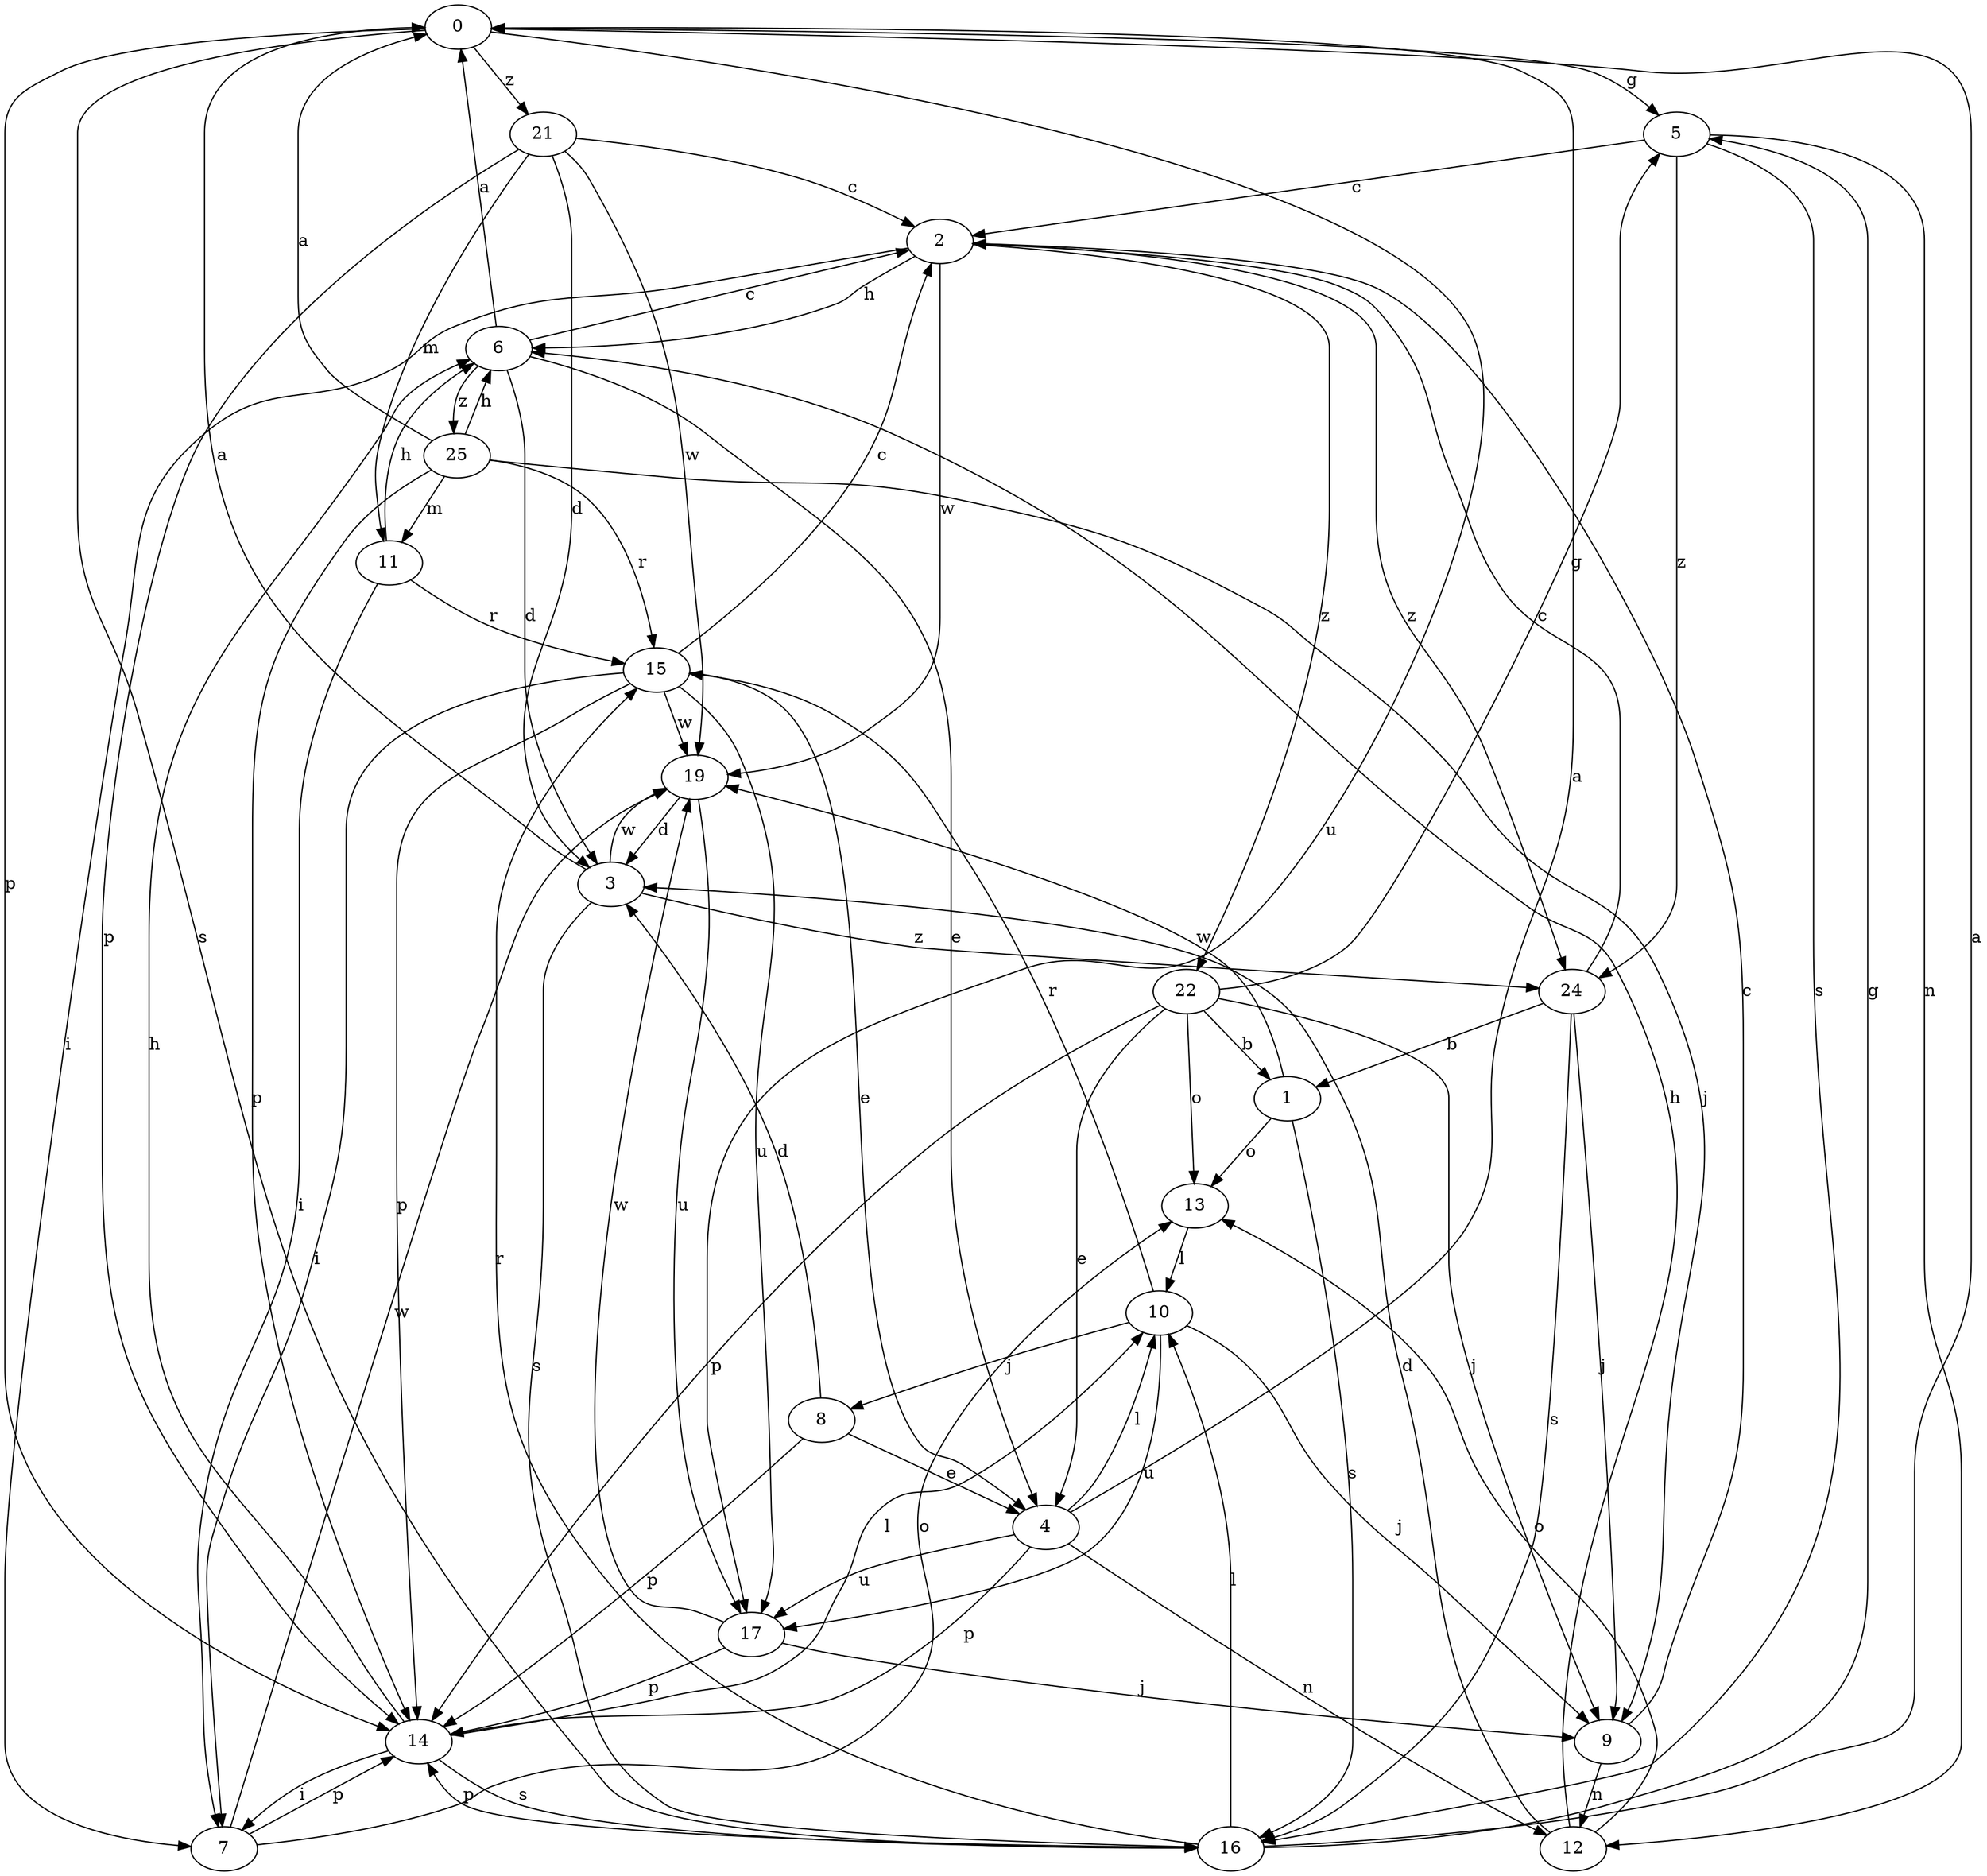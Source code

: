 strict digraph  {
0;
1;
2;
3;
4;
5;
6;
7;
8;
9;
10;
11;
12;
13;
14;
15;
16;
17;
19;
21;
22;
24;
25;
0 -> 5  [label=g];
0 -> 14  [label=p];
0 -> 16  [label=s];
0 -> 17  [label=u];
0 -> 21  [label=z];
1 -> 13  [label=o];
1 -> 16  [label=s];
1 -> 19  [label=w];
2 -> 6  [label=h];
2 -> 7  [label=i];
2 -> 19  [label=w];
2 -> 22  [label=z];
2 -> 24  [label=z];
3 -> 0  [label=a];
3 -> 16  [label=s];
3 -> 19  [label=w];
3 -> 24  [label=z];
4 -> 0  [label=a];
4 -> 10  [label=l];
4 -> 12  [label=n];
4 -> 14  [label=p];
4 -> 17  [label=u];
5 -> 2  [label=c];
5 -> 12  [label=n];
5 -> 16  [label=s];
5 -> 24  [label=z];
6 -> 0  [label=a];
6 -> 2  [label=c];
6 -> 3  [label=d];
6 -> 4  [label=e];
6 -> 25  [label=z];
7 -> 13  [label=o];
7 -> 14  [label=p];
7 -> 19  [label=w];
8 -> 3  [label=d];
8 -> 4  [label=e];
8 -> 14  [label=p];
9 -> 2  [label=c];
9 -> 12  [label=n];
10 -> 8  [label=j];
10 -> 9  [label=j];
10 -> 15  [label=r];
10 -> 17  [label=u];
11 -> 6  [label=h];
11 -> 7  [label=i];
11 -> 15  [label=r];
12 -> 3  [label=d];
12 -> 6  [label=h];
12 -> 13  [label=o];
13 -> 10  [label=l];
14 -> 6  [label=h];
14 -> 7  [label=i];
14 -> 10  [label=l];
14 -> 16  [label=s];
15 -> 2  [label=c];
15 -> 4  [label=e];
15 -> 7  [label=i];
15 -> 14  [label=p];
15 -> 17  [label=u];
15 -> 19  [label=w];
16 -> 0  [label=a];
16 -> 5  [label=g];
16 -> 10  [label=l];
16 -> 14  [label=p];
16 -> 15  [label=r];
17 -> 9  [label=j];
17 -> 14  [label=p];
17 -> 19  [label=w];
19 -> 3  [label=d];
19 -> 17  [label=u];
21 -> 2  [label=c];
21 -> 3  [label=d];
21 -> 11  [label=m];
21 -> 14  [label=p];
21 -> 19  [label=w];
22 -> 1  [label=b];
22 -> 4  [label=e];
22 -> 5  [label=g];
22 -> 9  [label=j];
22 -> 13  [label=o];
22 -> 14  [label=p];
24 -> 1  [label=b];
24 -> 2  [label=c];
24 -> 9  [label=j];
24 -> 16  [label=s];
25 -> 0  [label=a];
25 -> 6  [label=h];
25 -> 9  [label=j];
25 -> 11  [label=m];
25 -> 14  [label=p];
25 -> 15  [label=r];
}
